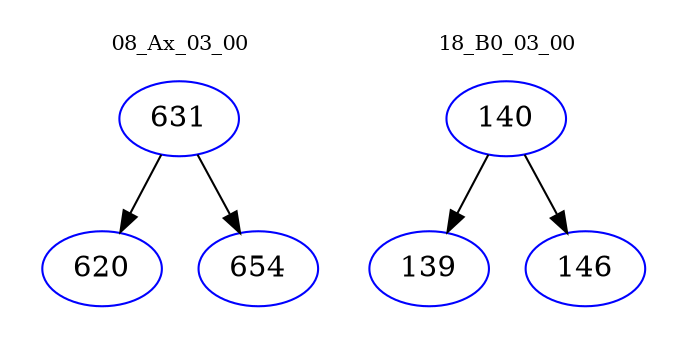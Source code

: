 digraph{
subgraph cluster_0 {
color = white
label = "08_Ax_03_00";
fontsize=10;
T0_631 [label="631", color="blue"]
T0_631 -> T0_620 [color="black"]
T0_620 [label="620", color="blue"]
T0_631 -> T0_654 [color="black"]
T0_654 [label="654", color="blue"]
}
subgraph cluster_1 {
color = white
label = "18_B0_03_00";
fontsize=10;
T1_140 [label="140", color="blue"]
T1_140 -> T1_139 [color="black"]
T1_139 [label="139", color="blue"]
T1_140 -> T1_146 [color="black"]
T1_146 [label="146", color="blue"]
}
}
